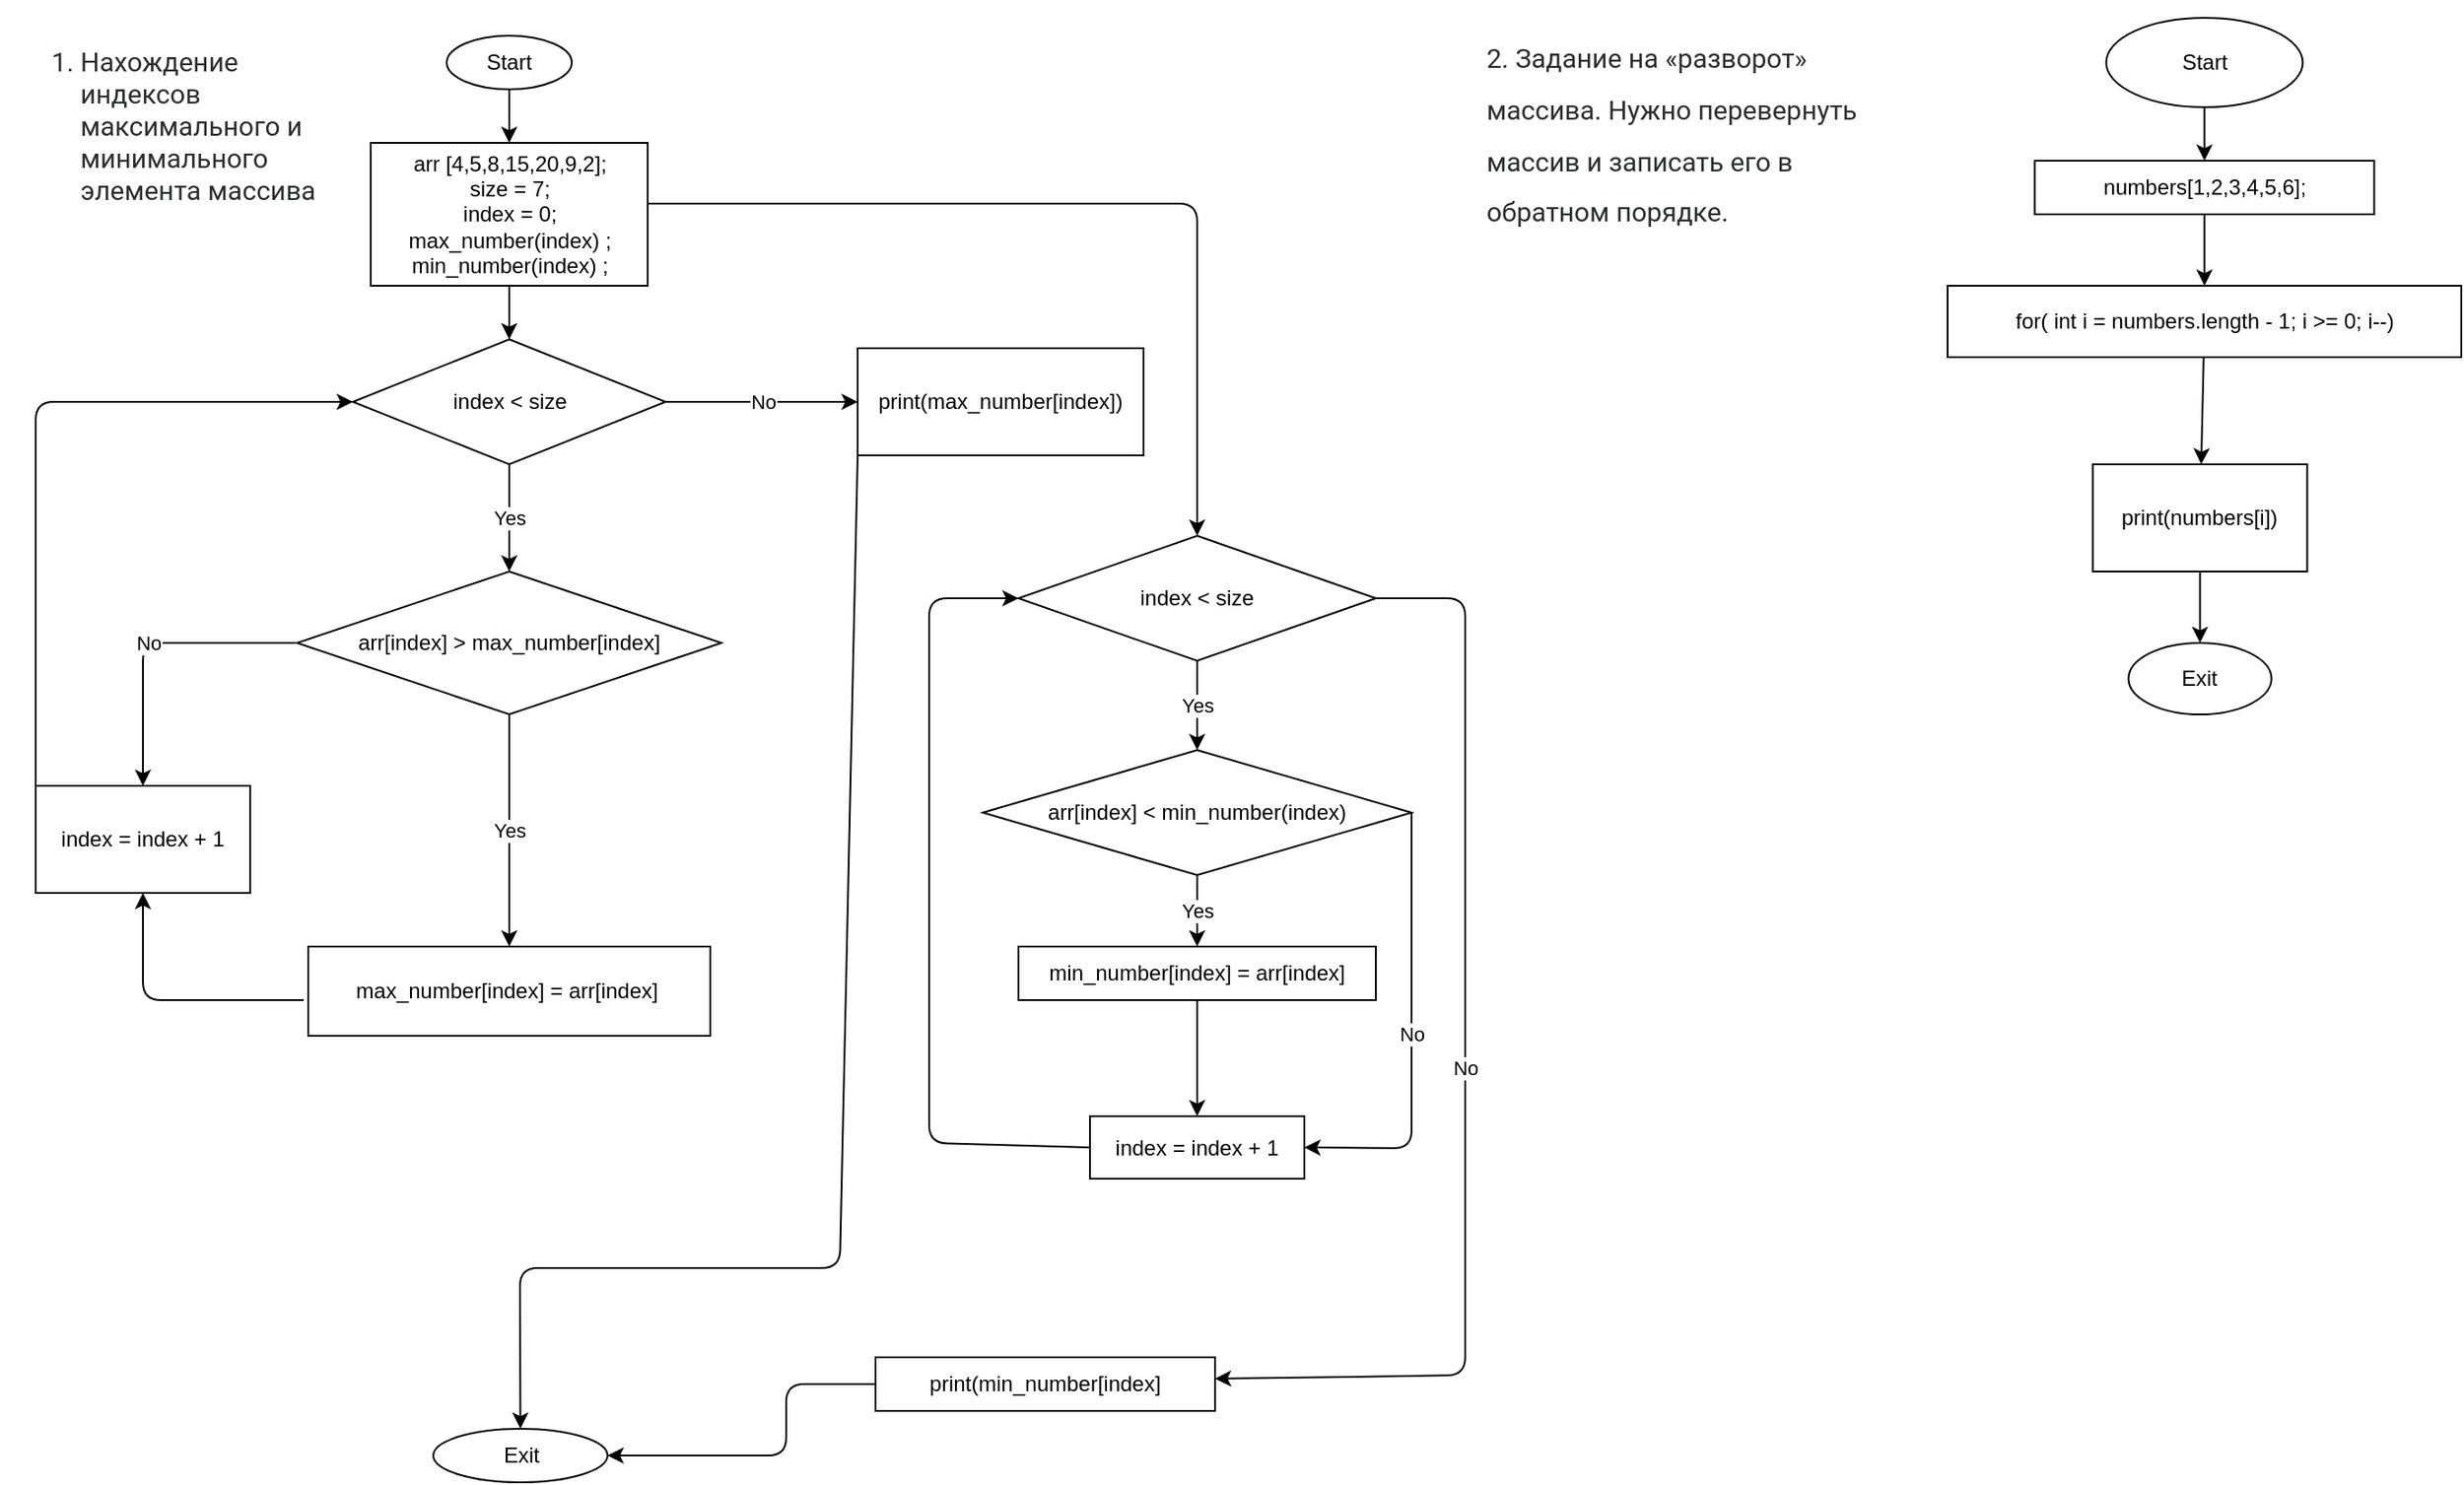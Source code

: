 <mxfile version="13.9.9" type="device" pages="2"><diagram id="UzlKO9qQbqVR7DNk1WSZ" name="Страница 1"><mxGraphModel dx="1136" dy="1828" grid="1" gridSize="10" guides="1" tooltips="1" connect="1" arrows="1" fold="1" page="1" pageScale="1" pageWidth="827" pageHeight="1169" math="0" shadow="0"><root><mxCell id="0"/><mxCell id="1" parent="0"/><mxCell id="wT7uYt4TAA-x4JeOWKny-2" value="&lt;h1&gt;&lt;ol style=&quot;box-sizing: border-box ; margin-top: 0px ; margin-bottom: 10px ; color: rgb(44 , 45 , 48) ; font-family: &amp;#34;roboto&amp;#34; , &amp;#34;san francisco&amp;#34; , &amp;#34;helvetica neue&amp;#34; , &amp;#34;helvetica&amp;#34; , &amp;#34;arial&amp;#34; ; font-size: 15px ; font-weight: 400 ; background-color: rgb(255 , 255 , 255)&quot;&gt;&lt;li style=&quot;box-sizing: border-box&quot;&gt;Нахождение индексов максимального и минимального элемента массива&amp;nbsp;&lt;/li&gt;&lt;/ol&gt;&lt;/h1&gt;" style="text;html=1;strokeColor=none;fillColor=none;spacing=5;spacingTop=-20;whiteSpace=wrap;overflow=hidden;rounded=0;" parent="1" vertex="1"><mxGeometry y="10" width="190" height="100" as="geometry"/></mxCell><mxCell id="2" value="" style="edgeStyle=none;html=1;" parent="1" source="wT7uYt4TAA-x4JeOWKny-3" target="wT7uYt4TAA-x4JeOWKny-4" edge="1"><mxGeometry relative="1" as="geometry"/></mxCell><mxCell id="wT7uYt4TAA-x4JeOWKny-3" value="Start" style="ellipse;whiteSpace=wrap;html=1;" parent="1" vertex="1"><mxGeometry x="250" y="10" width="70" height="30" as="geometry"/></mxCell><mxCell id="wT7uYt4TAA-x4JeOWKny-10" value="" style="edgeStyle=orthogonalEdgeStyle;rounded=0;orthogonalLoop=1;jettySize=auto;html=1;" parent="1" source="wT7uYt4TAA-x4JeOWKny-4" target="wT7uYt4TAA-x4JeOWKny-5" edge="1"><mxGeometry relative="1" as="geometry"/></mxCell><mxCell id="wT7uYt4TAA-x4JeOWKny-4" value="arr [4,5,8,15,20,9,2];&lt;br&gt;size = 7;&lt;br&gt;index = 0;&lt;br&gt;max_number(index) ;&lt;br&gt;min_number(index) ;" style="rounded=0;whiteSpace=wrap;html=1;" parent="1" vertex="1"><mxGeometry x="207.5" y="70" width="155" height="80" as="geometry"/></mxCell><mxCell id="3" value="Yes" style="edgeStyle=none;html=1;" parent="1" source="wT7uYt4TAA-x4JeOWKny-5" edge="1"><mxGeometry relative="1" as="geometry"><mxPoint x="285" y="310" as="targetPoint"/></mxGeometry></mxCell><mxCell id="12" value="No" style="edgeStyle=none;html=1;" parent="1" source="wT7uYt4TAA-x4JeOWKny-5" target="11" edge="1"><mxGeometry relative="1" as="geometry"/></mxCell><mxCell id="wT7uYt4TAA-x4JeOWKny-5" value="index &amp;lt; size" style="rhombus;whiteSpace=wrap;html=1;" parent="1" vertex="1"><mxGeometry x="197.5" y="180" width="175" height="70" as="geometry"/></mxCell><mxCell id="wT7uYt4TAA-x4JeOWKny-6" value="&lt;h1&gt;&lt;span style=&quot;color: rgb(44 , 45 , 48) ; font-family: &amp;#34;roboto&amp;#34; , &amp;#34;san francisco&amp;#34; , &amp;#34;helvetica neue&amp;#34; , &amp;#34;helvetica&amp;#34; , &amp;#34;arial&amp;#34; ; font-size: 15px ; font-weight: 400 ; background-color: rgb(255 , 255 , 255)&quot;&gt;2. Задание на «разворот» массива. Нужно перевернуть массив и записать его в обратном порядке.&lt;/span&gt;&lt;br&gt;&lt;/h1&gt;" style="text;html=1;strokeColor=none;fillColor=none;spacing=5;spacingTop=-20;whiteSpace=wrap;overflow=hidden;rounded=0;" parent="1" vertex="1"><mxGeometry x="827" width="250" height="120" as="geometry"/></mxCell><mxCell id="27" value="" style="edgeStyle=none;html=1;" parent="1" source="wT7uYt4TAA-x4JeOWKny-7" target="wT7uYt4TAA-x4JeOWKny-8" edge="1"><mxGeometry relative="1" as="geometry"/></mxCell><mxCell id="wT7uYt4TAA-x4JeOWKny-7" value="Start" style="ellipse;whiteSpace=wrap;html=1;" parent="1" vertex="1"><mxGeometry x="1178.75" width="110" height="50" as="geometry"/></mxCell><mxCell id="35" value="" style="edgeStyle=none;html=1;" parent="1" source="wT7uYt4TAA-x4JeOWKny-8" target="34" edge="1"><mxGeometry relative="1" as="geometry"/></mxCell><mxCell id="wT7uYt4TAA-x4JeOWKny-8" value="numbers[1,2,3,4,5,6];&lt;br&gt;" style="rounded=0;whiteSpace=wrap;html=1;" parent="1" vertex="1"><mxGeometry x="1138.75" y="80" width="190" height="30" as="geometry"/></mxCell><mxCell id="6" value="Yes" style="edgeStyle=none;html=1;" parent="1" source="4" target="5" edge="1"><mxGeometry relative="1" as="geometry"/></mxCell><mxCell id="4" value="arr[index] &amp;gt; max_number[index]" style="rhombus;whiteSpace=wrap;html=1;" parent="1" vertex="1"><mxGeometry x="166.25" y="310" width="237.5" height="80" as="geometry"/></mxCell><mxCell id="5" value="max_number[index] = arr[index]&amp;nbsp;" style="rounded=0;whiteSpace=wrap;html=1;" parent="1" vertex="1"><mxGeometry x="172.5" y="520" width="225" height="50" as="geometry"/></mxCell><mxCell id="7" value="index = index + 1" style="rounded=0;whiteSpace=wrap;html=1;" parent="1" vertex="1"><mxGeometry x="20" y="430" width="120" height="60" as="geometry"/></mxCell><mxCell id="8" value="" style="endArrow=classic;html=1;" parent="1" edge="1"><mxGeometry width="50" height="50" relative="1" as="geometry"><mxPoint x="170" y="550" as="sourcePoint"/><mxPoint x="80" y="490" as="targetPoint"/><Array as="points"><mxPoint x="80" y="550"/></Array></mxGeometry></mxCell><mxCell id="9" value="No" style="endArrow=classic;html=1;exitX=0;exitY=0.5;exitDx=0;exitDy=0;entryX=0.5;entryY=0;entryDx=0;entryDy=0;" parent="1" source="4" target="7" edge="1"><mxGeometry width="50" height="50" relative="1" as="geometry"><mxPoint x="280" y="510" as="sourcePoint"/><mxPoint x="330" y="460" as="targetPoint"/><Array as="points"><mxPoint x="80" y="350"/></Array></mxGeometry></mxCell><mxCell id="10" value="" style="endArrow=classic;html=1;exitX=0;exitY=0.5;exitDx=0;exitDy=0;entryX=0;entryY=0.5;entryDx=0;entryDy=0;" parent="1" source="7" target="wT7uYt4TAA-x4JeOWKny-5" edge="1"><mxGeometry width="50" height="50" relative="1" as="geometry"><mxPoint x="280" y="510" as="sourcePoint"/><mxPoint x="330" y="460" as="targetPoint"/><Array as="points"><mxPoint x="20" y="215"/></Array></mxGeometry></mxCell><mxCell id="11" value="print(max_number[index])" style="whiteSpace=wrap;html=1;" parent="1" vertex="1"><mxGeometry x="480" y="185" width="160" height="60" as="geometry"/></mxCell><mxCell id="13" value="" style="endArrow=classic;html=1;exitX=1.003;exitY=0.425;exitDx=0;exitDy=0;exitPerimeter=0;entryX=0.5;entryY=0;entryDx=0;entryDy=0;" parent="1" source="wT7uYt4TAA-x4JeOWKny-4" target="14" edge="1"><mxGeometry width="50" height="50" relative="1" as="geometry"><mxPoint x="280" y="160" as="sourcePoint"/><mxPoint x="670" y="360" as="targetPoint"/><Array as="points"><mxPoint x="670" y="104"/></Array></mxGeometry></mxCell><mxCell id="16" value="Yes" style="edgeStyle=none;html=1;" parent="1" source="14" target="15" edge="1"><mxGeometry relative="1" as="geometry"/></mxCell><mxCell id="14" value="index &amp;lt; size" style="rhombus;whiteSpace=wrap;html=1;" parent="1" vertex="1"><mxGeometry x="570" y="290" width="200" height="70" as="geometry"/></mxCell><mxCell id="20" value="Yes" style="edgeStyle=none;html=1;" parent="1" source="15" target="19" edge="1"><mxGeometry relative="1" as="geometry"/></mxCell><mxCell id="15" value="arr[index] &amp;lt; min_number(index)" style="rhombus;whiteSpace=wrap;html=1;" parent="1" vertex="1"><mxGeometry x="550" y="410" width="240" height="70" as="geometry"/></mxCell><mxCell id="22" value="" style="edgeStyle=none;html=1;" parent="1" source="19" target="21" edge="1"><mxGeometry relative="1" as="geometry"/></mxCell><mxCell id="19" value="min_number[index] = arr[index]" style="whiteSpace=wrap;html=1;" parent="1" vertex="1"><mxGeometry x="570" y="520" width="200" height="30" as="geometry"/></mxCell><mxCell id="21" value="index = index + 1" style="whiteSpace=wrap;html=1;" parent="1" vertex="1"><mxGeometry x="610" y="615" width="120" height="35" as="geometry"/></mxCell><mxCell id="23" value="No" style="endArrow=classic;html=1;exitX=1;exitY=0.5;exitDx=0;exitDy=0;entryX=1;entryY=0.5;entryDx=0;entryDy=0;" parent="1" source="15" target="21" edge="1"><mxGeometry width="50" height="50" relative="1" as="geometry"><mxPoint x="540" y="640" as="sourcePoint"/><mxPoint x="590" y="590" as="targetPoint"/><Array as="points"><mxPoint x="790" y="633"/></Array></mxGeometry></mxCell><mxCell id="24" value="" style="endArrow=classic;html=1;exitX=0;exitY=0.5;exitDx=0;exitDy=0;entryX=0;entryY=0.5;entryDx=0;entryDy=0;" parent="1" source="21" target="14" edge="1"><mxGeometry width="50" height="50" relative="1" as="geometry"><mxPoint x="350" y="640" as="sourcePoint"/><mxPoint x="400" y="590" as="targetPoint"/><Array as="points"><mxPoint x="520" y="630"/><mxPoint x="520" y="325"/></Array></mxGeometry></mxCell><mxCell id="25" value="No" style="endArrow=classic;html=1;exitX=1;exitY=0.5;exitDx=0;exitDy=0;" parent="1" source="14" edge="1"><mxGeometry width="50" height="50" relative="1" as="geometry"><mxPoint x="350" y="400" as="sourcePoint"/><mxPoint x="680" y="762" as="targetPoint"/><Array as="points"><mxPoint x="820" y="325"/><mxPoint x="820" y="760"/></Array></mxGeometry></mxCell><mxCell id="26" value="print(min_number[index]" style="rounded=0;whiteSpace=wrap;html=1;" parent="1" vertex="1"><mxGeometry x="490" y="750" width="190" height="30" as="geometry"/></mxCell><mxCell id="28" value="Exit" style="ellipse;whiteSpace=wrap;html=1;" parent="1" vertex="1"><mxGeometry x="242.5" y="790" width="97.5" height="30" as="geometry"/></mxCell><mxCell id="29" value="" style="endArrow=classic;html=1;exitX=0;exitY=0.5;exitDx=0;exitDy=0;entryX=1;entryY=0.5;entryDx=0;entryDy=0;" parent="1" source="26" target="28" edge="1"><mxGeometry width="50" height="50" relative="1" as="geometry"><mxPoint x="440" y="740" as="sourcePoint"/><mxPoint x="280" y="760" as="targetPoint"/><Array as="points"><mxPoint x="440" y="765"/><mxPoint x="440" y="805"/></Array></mxGeometry></mxCell><mxCell id="30" value="" style="endArrow=classic;html=1;exitX=0;exitY=1;exitDx=0;exitDy=0;entryX=0.5;entryY=0;entryDx=0;entryDy=0;" parent="1" source="11" target="28" edge="1"><mxGeometry width="50" height="50" relative="1" as="geometry"><mxPoint x="440" y="740" as="sourcePoint"/><mxPoint x="490" y="690" as="targetPoint"/><Array as="points"><mxPoint x="470" y="700"/><mxPoint x="291" y="700"/></Array></mxGeometry></mxCell><mxCell id="37" value="" style="edgeStyle=none;html=1;" parent="1" source="34" target="36" edge="1"><mxGeometry relative="1" as="geometry"/></mxCell><mxCell id="34" value="for( int i = numbers.length - 1; i &amp;gt;= 0; i--)" style="whiteSpace=wrap;html=1;rounded=0;" parent="1" vertex="1"><mxGeometry x="1090" y="150" width="287.5" height="40" as="geometry"/></mxCell><mxCell id="39" value="" style="edgeStyle=none;html=1;" parent="1" source="36" target="38" edge="1"><mxGeometry relative="1" as="geometry"/></mxCell><mxCell id="36" value="print(numbers[i])" style="whiteSpace=wrap;html=1;rounded=0;" parent="1" vertex="1"><mxGeometry x="1171.25" y="250" width="120" height="60" as="geometry"/></mxCell><mxCell id="38" value="Exit" style="ellipse;whiteSpace=wrap;html=1;rounded=0;" parent="1" vertex="1"><mxGeometry x="1191.25" y="350" width="80" height="40" as="geometry"/></mxCell></root></mxGraphModel></diagram><diagram id="sa5YzpWjODFIMyvY-4lP" name="Page-2"><mxGraphModel dx="1136" dy="1759" grid="1" gridSize="10" guides="1" tooltips="1" connect="1" arrows="1" fold="1" page="1" pageScale="1" pageWidth="850" pageHeight="1100" math="0" shadow="0"><root><mxCell id="0"/><mxCell id="1" parent="0"/><mxCell id="TlrxYDu9aizg5LzcQAiF-1" value="&lt;h1&gt;&lt;ol style=&quot;box-sizing: border-box; margin-top: 0px; margin-bottom: 10px; color: rgb(44, 45, 48); font-family: Roboto, &amp;quot;San Francisco&amp;quot;, &amp;quot;Helvetica Neue&amp;quot;, Helvetica, Arial; font-size: 15px; font-weight: 400; background-color: rgb(255, 255, 255);&quot;&gt;&lt;li style=&quot;box-sizing: border-box;&quot;&gt;Найти сумму элементов массива, лежащих между максимальным и минимальным по значению элементами (15)&lt;/li&gt;&lt;/ol&gt;&lt;/h1&gt;" style="text;html=1;strokeColor=none;fillColor=none;spacing=5;spacingTop=-20;whiteSpace=wrap;overflow=hidden;rounded=0;" parent="1" vertex="1"><mxGeometry width="260" height="100" as="geometry"/></mxCell><mxCell id="TlrxYDu9aizg5LzcQAiF-4" value="" style="edgeStyle=none;html=1;" parent="1" source="TlrxYDu9aizg5LzcQAiF-2" target="TlrxYDu9aizg5LzcQAiF-3" edge="1"><mxGeometry relative="1" as="geometry"/></mxCell><mxCell id="TlrxYDu9aizg5LzcQAiF-2" value="Start" style="ellipse;whiteSpace=wrap;html=1;" parent="1" vertex="1"><mxGeometry x="310" y="20" width="110" height="40" as="geometry"/></mxCell><mxCell id="PIP4LCQizVMLV0yi34Ho-18" value="" style="edgeStyle=none;html=1;" parent="1" source="TlrxYDu9aizg5LzcQAiF-3" target="PIP4LCQizVMLV0yi34Ho-17" edge="1"><mxGeometry relative="1" as="geometry"/></mxCell><mxCell id="TlrxYDu9aizg5LzcQAiF-3" value="array[2,3,5,7,9,12,6];&lt;br&gt;min_ar = array[0];&lt;br&gt;max_ar = array[0];&lt;br&gt;index_min_ar = 0;&lt;br&gt;index_max_ar = 0;" style="whiteSpace=wrap;html=1;" parent="1" vertex="1"><mxGeometry x="260" y="100" width="210" height="80" as="geometry"/></mxCell><mxCell id="PIP4LCQizVMLV0yi34Ho-2" value="&lt;h1&gt;&lt;ol style=&quot;box-sizing: border-box; margin-top: 0px; margin-bottom: 10px; color: rgb(44, 45, 48); font-family: Roboto, &amp;quot;San Francisco&amp;quot;, &amp;quot;Helvetica Neue&amp;quot;, Helvetica, Arial; font-size: 15px; font-weight: 400; background-color: rgb(255, 255, 255);&quot;&gt;&lt;li style=&quot;box-sizing: border-box;&quot;&gt;Найти среднее арифметическое среди всех элементов массива. (12)&lt;/li&gt;&lt;/ol&gt;&lt;/h1&gt;" style="text;html=1;strokeColor=none;fillColor=none;spacing=5;spacingTop=-20;whiteSpace=wrap;overflow=hidden;rounded=0;" parent="1" vertex="1"><mxGeometry x="660" width="190" height="100" as="geometry"/></mxCell><mxCell id="PIP4LCQizVMLV0yi34Ho-5" value="" style="edgeStyle=none;html=1;" parent="1" source="PIP4LCQizVMLV0yi34Ho-3" target="PIP4LCQizVMLV0yi34Ho-4" edge="1"><mxGeometry relative="1" as="geometry"/></mxCell><mxCell id="PIP4LCQizVMLV0yi34Ho-3" value="Start" style="ellipse;whiteSpace=wrap;html=1;" parent="1" vertex="1"><mxGeometry x="955" width="100" height="40" as="geometry"/></mxCell><mxCell id="PIP4LCQizVMLV0yi34Ho-9" value="" style="edgeStyle=none;html=1;" parent="1" source="PIP4LCQizVMLV0yi34Ho-4" edge="1"><mxGeometry relative="1" as="geometry"><mxPoint x="1005" y="200" as="targetPoint"/></mxGeometry></mxCell><mxCell id="PIP4LCQizVMLV0yi34Ho-4" value="array[1,2,3,4,5,6,7,8];&lt;br&gt;sum;&lt;br&gt;&lt;span style=&quot;background-color: transparent; color: var(--vscode-textPreformat-foreground); font-family: inherit; font-size: var(--_pr-code-fs); font-style: inherit; font-variant-ligatures: inherit; font-variant-caps: inherit; font-weight: inherit; text-align: left;&quot;&gt;average&lt;/span&gt;&lt;span style=&quot;background-color: initial;&quot;&gt;;&lt;/span&gt;" style="whiteSpace=wrap;html=1;" parent="1" vertex="1"><mxGeometry x="920" y="110" width="170" height="60" as="geometry"/></mxCell><mxCell id="PIP4LCQizVMLV0yi34Ho-12" value="" style="edgeStyle=none;html=1;" parent="1" source="PIP4LCQizVMLV0yi34Ho-10" target="PIP4LCQizVMLV0yi34Ho-11" edge="1"><mxGeometry relative="1" as="geometry"/></mxCell><mxCell id="PIP4LCQizVMLV0yi34Ho-10" value="for (int i =0; i &amp;lt; array.length; i++) {&lt;br&gt;sum += array[i] }" style="rounded=0;whiteSpace=wrap;html=1;" parent="1" vertex="1"><mxGeometry x="850" y="200" width="310" height="50" as="geometry"/></mxCell><mxCell id="PIP4LCQizVMLV0yi34Ho-14" value="" style="edgeStyle=none;html=1;" parent="1" source="PIP4LCQizVMLV0yi34Ho-11" target="PIP4LCQizVMLV0yi34Ho-13" edge="1"><mxGeometry relative="1" as="geometry"/></mxCell><mxCell id="PIP4LCQizVMLV0yi34Ho-11" value="average = sum / array.length" style="rounded=0;whiteSpace=wrap;html=1;" parent="1" vertex="1"><mxGeometry x="885" y="290" width="240" height="60" as="geometry"/></mxCell><mxCell id="PIP4LCQizVMLV0yi34Ho-16" value="" style="edgeStyle=none;html=1;" parent="1" source="PIP4LCQizVMLV0yi34Ho-13" target="PIP4LCQizVMLV0yi34Ho-15" edge="1"><mxGeometry relative="1" as="geometry"/></mxCell><mxCell id="PIP4LCQizVMLV0yi34Ho-13" value="print(average)" style="rounded=0;whiteSpace=wrap;html=1;" parent="1" vertex="1"><mxGeometry x="945" y="380" width="120" height="60" as="geometry"/></mxCell><mxCell id="PIP4LCQizVMLV0yi34Ho-15" value="End" style="ellipse;whiteSpace=wrap;html=1;rounded=0;" parent="1" vertex="1"><mxGeometry x="965" y="470" width="80" height="30" as="geometry"/></mxCell><mxCell id="PIP4LCQizVMLV0yi34Ho-20" value="" style="edgeStyle=none;html=1;" parent="1" source="PIP4LCQizVMLV0yi34Ho-17" target="PIP4LCQizVMLV0yi34Ho-19" edge="1"><mxGeometry relative="1" as="geometry"/></mxCell><mxCell id="PIP4LCQizVMLV0yi34Ho-17" value="for(int i = 0; i &amp;lt; ar.length; i++)" style="whiteSpace=wrap;html=1;" parent="1" vertex="1"><mxGeometry x="267.5" y="220" width="195" height="40" as="geometry"/></mxCell><mxCell id="PIP4LCQizVMLV0yi34Ho-24" value="NO" style="edgeStyle=none;html=1;" parent="1" source="PIP4LCQizVMLV0yi34Ho-19" edge="1"><mxGeometry relative="1" as="geometry"><mxPoint x="200.005" y="330" as="targetPoint"/></mxGeometry></mxCell><mxCell id="PIP4LCQizVMLV0yi34Ho-25" value="YES" style="edgeStyle=none;html=1;" parent="1" source="PIP4LCQizVMLV0yi34Ho-19" target="PIP4LCQizVMLV0yi34Ho-21" edge="1"><mxGeometry relative="1" as="geometry"/></mxCell><mxCell id="PIP4LCQizVMLV0yi34Ho-19" value="&lt;span style=&quot;font-family: &amp;#34;helvetica&amp;#34; ; font-size: 12px ; font-style: normal ; font-weight: 400 ; letter-spacing: normal ; text-align: center ; text-indent: 0px ; text-transform: none ; word-spacing: 0px ; float: none ; display: inline ; background-color: rgb(255 , 255 , 255)&quot;&gt;&lt;font color=&quot;#1a1a1a&quot;&gt;if (array[i] &amp;lt; min_ar)&lt;/font&gt;&lt;/span&gt;" style="rhombus;whiteSpace=wrap;html=1;" parent="1" vertex="1"><mxGeometry x="267.5" y="300" width="188.75" height="60" as="geometry"/></mxCell><mxCell id="PIP4LCQizVMLV0yi34Ho-27" value="" style="edgeStyle=none;html=1;" parent="1" source="PIP4LCQizVMLV0yi34Ho-21" target="PIP4LCQizVMLV0yi34Ho-26" edge="1"><mxGeometry relative="1" as="geometry"/></mxCell><mxCell id="PIP4LCQizVMLV0yi34Ho-21" value="&lt;div style=&quot;text-align: justify&quot;&gt;min_ar = array[i];&lt;br&gt;&lt;/div&gt;&lt;span style=&quot;border-color: rgb(0 , 0 , 0) ; font-family: &amp;#34;helvetica&amp;#34; ; font-size: 12px ; font-style: normal ; font-weight: 400 ; letter-spacing: normal ; text-indent: 0px ; text-transform: none ; word-spacing: 0px ; background-color: rgb(42 , 37 , 47) ; float: none ; display: inline&quot;&gt;&lt;div style=&quot;text-align: justify&quot;&gt;&lt;font color=&quot;#1a1a1a&quot;&gt;i = index_min_ar&amp;nbsp;&lt;/font&gt;&lt;/div&gt;&lt;/span&gt;" style="whiteSpace=wrap;html=1;" parent="1" vertex="1"><mxGeometry x="276.88" y="420" width="170" height="60" as="geometry"/></mxCell><mxCell id="PIP4LCQizVMLV0yi34Ho-30" value="" style="edgeStyle=none;html=1;" parent="1" source="PIP4LCQizVMLV0yi34Ho-26" target="PIP4LCQizVMLV0yi34Ho-29" edge="1"><mxGeometry relative="1" as="geometry"/></mxCell><mxCell id="PIP4LCQizVMLV0yi34Ho-26" value="for (int i &amp;gt; min_ar; i &amp;lt;max_ar; i++)" style="rounded=1;whiteSpace=wrap;html=1;" parent="1" vertex="1"><mxGeometry x="235" y="530" width="250" height="60" as="geometry"/></mxCell><mxCell id="PIP4LCQizVMLV0yi34Ho-28" value="" style="endArrow=classic;html=1;exitX=0.5;exitY=1;exitDx=0;exitDy=0;" parent="1" edge="1"><mxGeometry width="50" height="50" relative="1" as="geometry"><mxPoint x="140.005" y="360" as="sourcePoint"/><mxPoint x="360" y="500" as="targetPoint"/><Array as="points"><mxPoint x="140" y="500"/></Array></mxGeometry></mxCell><mxCell id="PIP4LCQizVMLV0yi34Ho-32" value="" style="edgeStyle=none;html=1;" parent="1" source="PIP4LCQizVMLV0yi34Ho-29" target="PIP4LCQizVMLV0yi34Ho-31" edge="1"><mxGeometry relative="1" as="geometry"/></mxCell><mxCell id="PIP4LCQizVMLV0yi34Ho-29" value="sum += array[i];" style="whiteSpace=wrap;html=1;rounded=1;" parent="1" vertex="1"><mxGeometry x="221.88" y="640" width="280" height="30" as="geometry"/></mxCell><mxCell id="PIP4LCQizVMLV0yi34Ho-34" value="" style="edgeStyle=none;html=1;" parent="1" source="PIP4LCQizVMLV0yi34Ho-31" target="PIP4LCQizVMLV0yi34Ho-33" edge="1"><mxGeometry relative="1" as="geometry"/></mxCell><mxCell id="PIP4LCQizVMLV0yi34Ho-31" value="print (sum)" style="rounded=1;whiteSpace=wrap;html=1;" parent="1" vertex="1"><mxGeometry x="301.88" y="735" width="120" height="60" as="geometry"/></mxCell><mxCell id="PIP4LCQizVMLV0yi34Ho-33" value="End" style="ellipse;whiteSpace=wrap;html=1;rounded=1;" parent="1" vertex="1"><mxGeometry x="321.88" y="865" width="80" height="45" as="geometry"/></mxCell><mxCell id="ISvEvnJKITZQNu4Ca0LL-1" value="array[i] = max_ar;&lt;br&gt;i = index_max_ar" style="rounded=1;whiteSpace=wrap;html=1;" vertex="1" parent="1"><mxGeometry x="80" y="300" width="120" height="60" as="geometry"/></mxCell></root></mxGraphModel></diagram></mxfile>